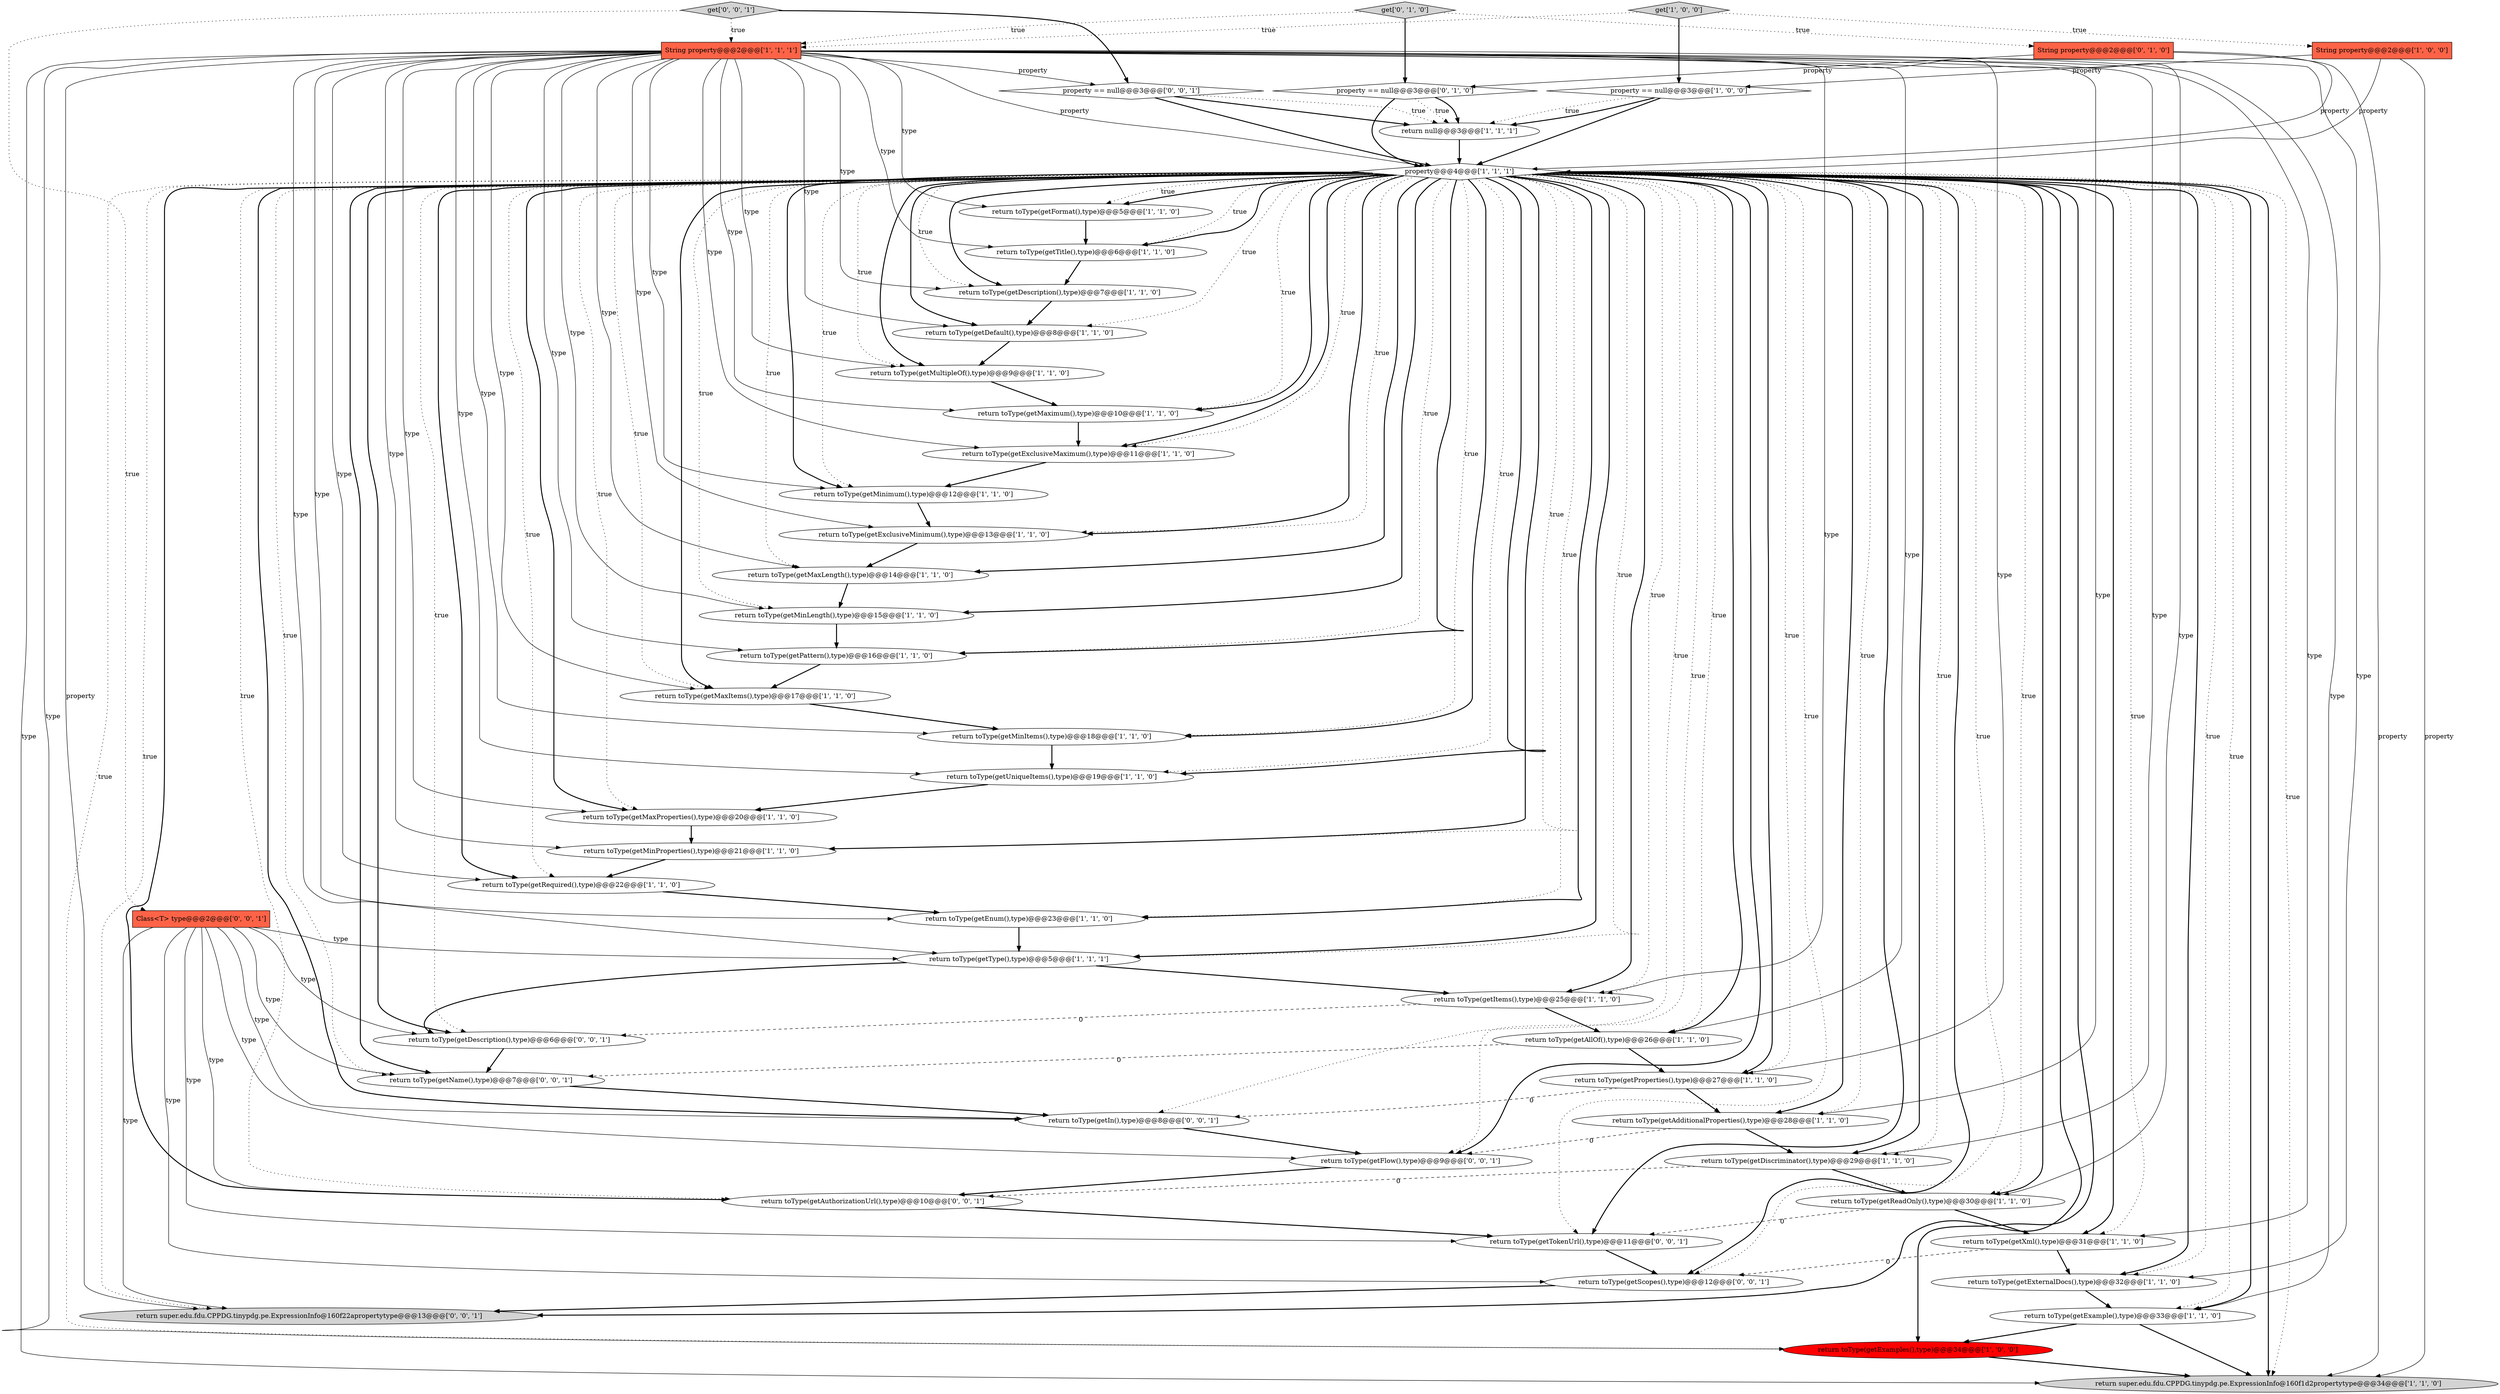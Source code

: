 digraph {
23 [style = filled, label = "return toType(getItems(),type)@@@25@@@['1', '1', '0']", fillcolor = white, shape = ellipse image = "AAA0AAABBB1BBB"];
38 [style = filled, label = "property == null@@@3@@@['0', '1', '0']", fillcolor = white, shape = diamond image = "AAA0AAABBB2BBB"];
47 [style = filled, label = "return toType(getScopes(),type)@@@12@@@['0', '0', '1']", fillcolor = white, shape = ellipse image = "AAA0AAABBB3BBB"];
5 [style = filled, label = "return toType(getExamples(),type)@@@34@@@['1', '0', '0']", fillcolor = red, shape = ellipse image = "AAA1AAABBB1BBB"];
29 [style = filled, label = "return toType(getEnum(),type)@@@23@@@['1', '1', '0']", fillcolor = white, shape = ellipse image = "AAA0AAABBB1BBB"];
9 [style = filled, label = "return toType(getExample(),type)@@@33@@@['1', '1', '0']", fillcolor = white, shape = ellipse image = "AAA0AAABBB1BBB"];
25 [style = filled, label = "return toType(getExclusiveMaximum(),type)@@@11@@@['1', '1', '0']", fillcolor = white, shape = ellipse image = "AAA0AAABBB1BBB"];
33 [style = filled, label = "return toType(getDescription(),type)@@@7@@@['1', '1', '0']", fillcolor = white, shape = ellipse image = "AAA0AAABBB1BBB"];
20 [style = filled, label = "return toType(getMultipleOf(),type)@@@9@@@['1', '1', '0']", fillcolor = white, shape = ellipse image = "AAA0AAABBB1BBB"];
26 [style = filled, label = "return toType(getDiscriminator(),type)@@@29@@@['1', '1', '0']", fillcolor = white, shape = ellipse image = "AAA0AAABBB1BBB"];
28 [style = filled, label = "return toType(getProperties(),type)@@@27@@@['1', '1', '0']", fillcolor = white, shape = ellipse image = "AAA0AAABBB1BBB"];
49 [style = filled, label = "return super.edu.fdu.CPPDG.tinypdg.pe.ExpressionInfo@160f22apropertytype@@@13@@@['0', '0', '1']", fillcolor = lightgray, shape = ellipse image = "AAA0AAABBB3BBB"];
43 [style = filled, label = "Class<T> type@@@2@@@['0', '0', '1']", fillcolor = tomato, shape = box image = "AAA0AAABBB3BBB"];
12 [style = filled, label = "String property@@@2@@@['1', '0', '0']", fillcolor = tomato, shape = box image = "AAA0AAABBB1BBB"];
1 [style = filled, label = "return toType(getMinLength(),type)@@@15@@@['1', '1', '0']", fillcolor = white, shape = ellipse image = "AAA0AAABBB1BBB"];
6 [style = filled, label = "return super.edu.fdu.CPPDG.tinypdg.pe.ExpressionInfo@160f1d2propertytype@@@34@@@['1', '1', '0']", fillcolor = lightgray, shape = ellipse image = "AAA0AAABBB1BBB"];
39 [style = filled, label = "get['0', '1', '0']", fillcolor = lightgray, shape = diamond image = "AAA0AAABBB2BBB"];
40 [style = filled, label = "return toType(getIn(),type)@@@8@@@['0', '0', '1']", fillcolor = white, shape = ellipse image = "AAA0AAABBB3BBB"];
42 [style = filled, label = "return toType(getTokenUrl(),type)@@@11@@@['0', '0', '1']", fillcolor = white, shape = ellipse image = "AAA0AAABBB3BBB"];
35 [style = filled, label = "return toType(getMinItems(),type)@@@18@@@['1', '1', '0']", fillcolor = white, shape = ellipse image = "AAA0AAABBB1BBB"];
13 [style = filled, label = "return toType(getReadOnly(),type)@@@30@@@['1', '1', '0']", fillcolor = white, shape = ellipse image = "AAA0AAABBB1BBB"];
22 [style = filled, label = "return toType(getMaxProperties(),type)@@@20@@@['1', '1', '0']", fillcolor = white, shape = ellipse image = "AAA0AAABBB1BBB"];
45 [style = filled, label = "return toType(getFlow(),type)@@@9@@@['0', '0', '1']", fillcolor = white, shape = ellipse image = "AAA0AAABBB3BBB"];
17 [style = filled, label = "return toType(getFormat(),type)@@@5@@@['1', '1', '0']", fillcolor = white, shape = ellipse image = "AAA0AAABBB1BBB"];
10 [style = filled, label = "return toType(getType(),type)@@@5@@@['1', '1', '1']", fillcolor = white, shape = ellipse image = "AAA0AAABBB1BBB"];
7 [style = filled, label = "return toType(getDefault(),type)@@@8@@@['1', '1', '0']", fillcolor = white, shape = ellipse image = "AAA0AAABBB1BBB"];
36 [style = filled, label = "return toType(getExternalDocs(),type)@@@32@@@['1', '1', '0']", fillcolor = white, shape = ellipse image = "AAA0AAABBB1BBB"];
44 [style = filled, label = "property == null@@@3@@@['0', '0', '1']", fillcolor = white, shape = diamond image = "AAA0AAABBB3BBB"];
46 [style = filled, label = "return toType(getName(),type)@@@7@@@['0', '0', '1']", fillcolor = white, shape = ellipse image = "AAA0AAABBB3BBB"];
4 [style = filled, label = "return toType(getPattern(),type)@@@16@@@['1', '1', '0']", fillcolor = white, shape = ellipse image = "AAA0AAABBB1BBB"];
19 [style = filled, label = "return toType(getMinProperties(),type)@@@21@@@['1', '1', '0']", fillcolor = white, shape = ellipse image = "AAA0AAABBB1BBB"];
41 [style = filled, label = "return toType(getDescription(),type)@@@6@@@['0', '0', '1']", fillcolor = white, shape = ellipse image = "AAA0AAABBB3BBB"];
3 [style = filled, label = "return toType(getUniqueItems(),type)@@@19@@@['1', '1', '0']", fillcolor = white, shape = ellipse image = "AAA0AAABBB1BBB"];
30 [style = filled, label = "return toType(getAdditionalProperties(),type)@@@28@@@['1', '1', '0']", fillcolor = white, shape = ellipse image = "AAA0AAABBB1BBB"];
27 [style = filled, label = "return toType(getMaximum(),type)@@@10@@@['1', '1', '0']", fillcolor = white, shape = ellipse image = "AAA0AAABBB1BBB"];
2 [style = filled, label = "property == null@@@3@@@['1', '0', '0']", fillcolor = white, shape = diamond image = "AAA0AAABBB1BBB"];
34 [style = filled, label = "return toType(getRequired(),type)@@@22@@@['1', '1', '0']", fillcolor = white, shape = ellipse image = "AAA0AAABBB1BBB"];
11 [style = filled, label = "get['1', '0', '0']", fillcolor = lightgray, shape = diamond image = "AAA0AAABBB1BBB"];
14 [style = filled, label = "return toType(getExclusiveMinimum(),type)@@@13@@@['1', '1', '0']", fillcolor = white, shape = ellipse image = "AAA0AAABBB1BBB"];
37 [style = filled, label = "String property@@@2@@@['0', '1', '0']", fillcolor = tomato, shape = box image = "AAA0AAABBB2BBB"];
15 [style = filled, label = "property@@@4@@@['1', '1', '1']", fillcolor = white, shape = diamond image = "AAA0AAABBB1BBB"];
48 [style = filled, label = "return toType(getAuthorizationUrl(),type)@@@10@@@['0', '0', '1']", fillcolor = white, shape = ellipse image = "AAA0AAABBB3BBB"];
0 [style = filled, label = "return toType(getMinimum(),type)@@@12@@@['1', '1', '0']", fillcolor = white, shape = ellipse image = "AAA0AAABBB1BBB"];
50 [style = filled, label = "get['0', '0', '1']", fillcolor = lightgray, shape = diamond image = "AAA0AAABBB3BBB"];
16 [style = filled, label = "return toType(getMaxLength(),type)@@@14@@@['1', '1', '0']", fillcolor = white, shape = ellipse image = "AAA0AAABBB1BBB"];
31 [style = filled, label = "return toType(getXml(),type)@@@31@@@['1', '1', '0']", fillcolor = white, shape = ellipse image = "AAA0AAABBB1BBB"];
32 [style = filled, label = "return toType(getTitle(),type)@@@6@@@['1', '1', '0']", fillcolor = white, shape = ellipse image = "AAA0AAABBB1BBB"];
21 [style = filled, label = "return null@@@3@@@['1', '1', '1']", fillcolor = white, shape = ellipse image = "AAA0AAABBB1BBB"];
24 [style = filled, label = "String property@@@2@@@['1', '1', '1']", fillcolor = tomato, shape = box image = "AAA0AAABBB1BBB"];
18 [style = filled, label = "return toType(getAllOf(),type)@@@26@@@['1', '1', '0']", fillcolor = white, shape = ellipse image = "AAA0AAABBB1BBB"];
8 [style = filled, label = "return toType(getMaxItems(),type)@@@17@@@['1', '1', '0']", fillcolor = white, shape = ellipse image = "AAA0AAABBB1BBB"];
15->10 [style = bold, label=""];
24->31 [style = solid, label="type"];
44->21 [style = dotted, label="true"];
24->7 [style = solid, label="type"];
24->13 [style = solid, label="type"];
39->24 [style = dotted, label="true"];
15->25 [style = bold, label=""];
24->1 [style = solid, label="type"];
15->31 [style = dotted, label="true"];
21->15 [style = bold, label=""];
43->41 [style = solid, label="type"];
11->12 [style = dotted, label="true"];
50->44 [style = bold, label=""];
44->15 [style = bold, label=""];
24->36 [style = solid, label="type"];
15->20 [style = dotted, label="true"];
18->46 [style = dashed, label="0"];
15->33 [style = dotted, label="true"];
15->7 [style = dotted, label="true"];
10->41 [style = bold, label=""];
45->48 [style = bold, label=""];
24->34 [style = solid, label="type"];
38->15 [style = bold, label=""];
15->9 [style = dotted, label="true"];
9->6 [style = bold, label=""];
20->27 [style = bold, label=""];
47->49 [style = bold, label=""];
15->30 [style = dotted, label="true"];
24->16 [style = solid, label="type"];
38->21 [style = dotted, label="true"];
15->17 [style = bold, label=""];
0->14 [style = bold, label=""];
15->8 [style = dotted, label="true"];
37->6 [style = solid, label="property"];
15->29 [style = dotted, label="true"];
15->20 [style = bold, label=""];
15->0 [style = bold, label=""];
2->15 [style = bold, label=""];
24->49 [style = solid, label="property"];
9->5 [style = bold, label=""];
39->38 [style = bold, label=""];
15->41 [style = bold, label=""];
4->8 [style = bold, label=""];
13->31 [style = bold, label=""];
50->24 [style = dotted, label="true"];
24->25 [style = solid, label="type"];
27->25 [style = bold, label=""];
24->6 [style = solid, label="type"];
15->26 [style = dotted, label="true"];
33->7 [style = bold, label=""];
14->16 [style = bold, label=""];
13->42 [style = dashed, label="0"];
1->4 [style = bold, label=""];
43->10 [style = solid, label="type"];
15->13 [style = bold, label=""];
19->34 [style = bold, label=""];
44->21 [style = bold, label=""];
36->9 [style = bold, label=""];
15->34 [style = bold, label=""];
28->30 [style = bold, label=""];
15->34 [style = dotted, label="true"];
12->15 [style = solid, label="property"];
15->18 [style = dotted, label="true"];
30->26 [style = bold, label=""];
15->40 [style = dotted, label="true"];
15->10 [style = dotted, label="true"];
50->43 [style = dotted, label="true"];
2->21 [style = dotted, label="true"];
15->35 [style = dotted, label="true"];
15->14 [style = dotted, label="true"];
15->16 [style = dotted, label="true"];
24->8 [style = solid, label="type"];
12->2 [style = solid, label="property"];
18->28 [style = bold, label=""];
15->35 [style = bold, label=""];
26->13 [style = bold, label=""];
15->27 [style = dotted, label="true"];
24->0 [style = solid, label="type"];
15->13 [style = dotted, label="true"];
24->9 [style = solid, label="type"];
15->17 [style = dotted, label="true"];
15->3 [style = dotted, label="true"];
15->42 [style = dotted, label="true"];
30->45 [style = dashed, label="0"];
24->44 [style = solid, label="property"];
15->41 [style = dotted, label="true"];
5->6 [style = bold, label=""];
15->31 [style = bold, label=""];
2->21 [style = bold, label=""];
15->9 [style = bold, label=""];
41->46 [style = bold, label=""];
46->40 [style = bold, label=""];
15->47 [style = bold, label=""];
15->29 [style = bold, label=""];
11->24 [style = dotted, label="true"];
15->33 [style = bold, label=""];
15->36 [style = bold, label=""];
25->0 [style = bold, label=""];
15->5 [style = dotted, label="true"];
24->26 [style = solid, label="type"];
34->29 [style = bold, label=""];
24->27 [style = solid, label="type"];
15->47 [style = dotted, label="true"];
35->3 [style = bold, label=""];
15->14 [style = bold, label=""];
22->19 [style = bold, label=""];
37->15 [style = solid, label="property"];
28->40 [style = dashed, label="0"];
42->47 [style = bold, label=""];
31->36 [style = bold, label=""];
7->20 [style = bold, label=""];
24->19 [style = solid, label="type"];
15->19 [style = bold, label=""];
15->3 [style = bold, label=""];
15->0 [style = dotted, label="true"];
8->35 [style = bold, label=""];
32->33 [style = bold, label=""];
24->20 [style = solid, label="type"];
24->14 [style = solid, label="type"];
24->29 [style = solid, label="type"];
43->45 [style = solid, label="type"];
15->32 [style = dotted, label="true"];
15->22 [style = bold, label=""];
24->35 [style = solid, label="type"];
15->28 [style = dotted, label="true"];
39->37 [style = dotted, label="true"];
12->6 [style = solid, label="property"];
24->18 [style = solid, label="type"];
37->38 [style = solid, label="property"];
15->48 [style = dotted, label="true"];
15->28 [style = bold, label=""];
16->1 [style = bold, label=""];
10->23 [style = bold, label=""];
24->3 [style = solid, label="type"];
24->30 [style = solid, label="type"];
15->48 [style = bold, label=""];
29->10 [style = bold, label=""];
15->40 [style = bold, label=""];
43->42 [style = solid, label="type"];
24->10 [style = solid, label="type"];
15->23 [style = dotted, label="true"];
24->4 [style = solid, label="type"];
15->25 [style = dotted, label="true"];
15->45 [style = dotted, label="true"];
15->8 [style = bold, label=""];
23->18 [style = bold, label=""];
26->48 [style = dashed, label="0"];
15->1 [style = bold, label=""];
15->23 [style = bold, label=""];
15->49 [style = bold, label=""];
31->47 [style = dashed, label="0"];
43->49 [style = solid, label="type"];
15->45 [style = bold, label=""];
24->33 [style = solid, label="type"];
15->7 [style = bold, label=""];
24->23 [style = solid, label="type"];
15->36 [style = dotted, label="true"];
15->22 [style = dotted, label="true"];
15->6 [style = bold, label=""];
15->30 [style = bold, label=""];
24->17 [style = solid, label="type"];
17->32 [style = bold, label=""];
15->46 [style = dotted, label="true"];
15->16 [style = bold, label=""];
3->22 [style = bold, label=""];
15->18 [style = bold, label=""];
48->42 [style = bold, label=""];
11->2 [style = bold, label=""];
15->4 [style = dotted, label="true"];
24->5 [style = solid, label="type"];
15->5 [style = bold, label=""];
43->48 [style = solid, label="type"];
15->26 [style = bold, label=""];
24->32 [style = solid, label="type"];
15->42 [style = bold, label=""];
43->47 [style = solid, label="type"];
15->19 [style = dotted, label="true"];
15->1 [style = dotted, label="true"];
15->6 [style = dotted, label="true"];
15->4 [style = bold, label=""];
24->15 [style = solid, label="property"];
38->21 [style = bold, label=""];
15->46 [style = bold, label=""];
23->41 [style = dashed, label="0"];
15->49 [style = dotted, label="true"];
24->22 [style = solid, label="type"];
40->45 [style = bold, label=""];
15->32 [style = bold, label=""];
15->27 [style = bold, label=""];
43->46 [style = solid, label="type"];
24->28 [style = solid, label="type"];
43->40 [style = solid, label="type"];
}

